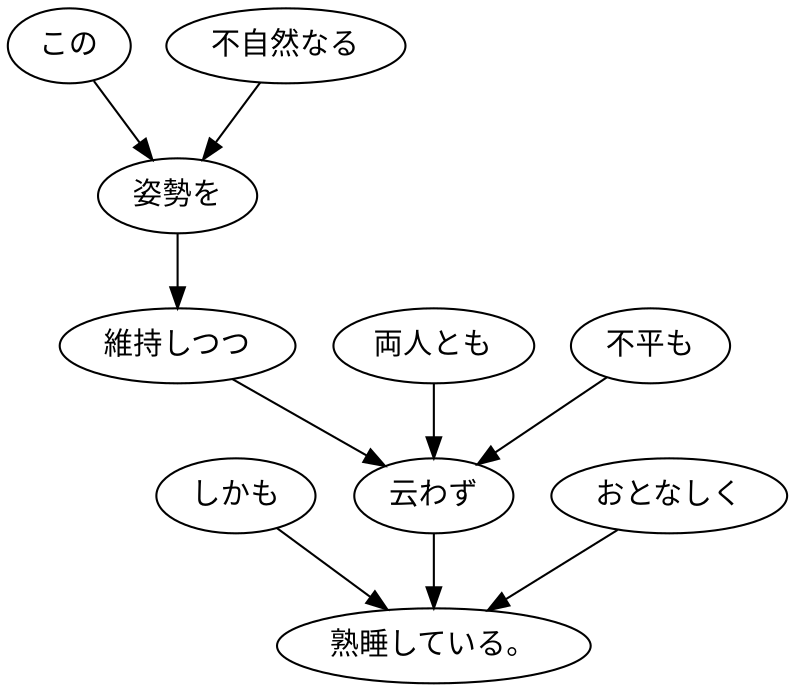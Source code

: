 digraph graph2695 {
	node0 [label="しかも"];
	node1 [label="この"];
	node2 [label="不自然なる"];
	node3 [label="姿勢を"];
	node4 [label="維持しつつ"];
	node5 [label="両人とも"];
	node6 [label="不平も"];
	node7 [label="云わず"];
	node8 [label="おとなしく"];
	node9 [label="熟睡している。"];
	node0 -> node9;
	node1 -> node3;
	node2 -> node3;
	node3 -> node4;
	node4 -> node7;
	node5 -> node7;
	node6 -> node7;
	node7 -> node9;
	node8 -> node9;
}
